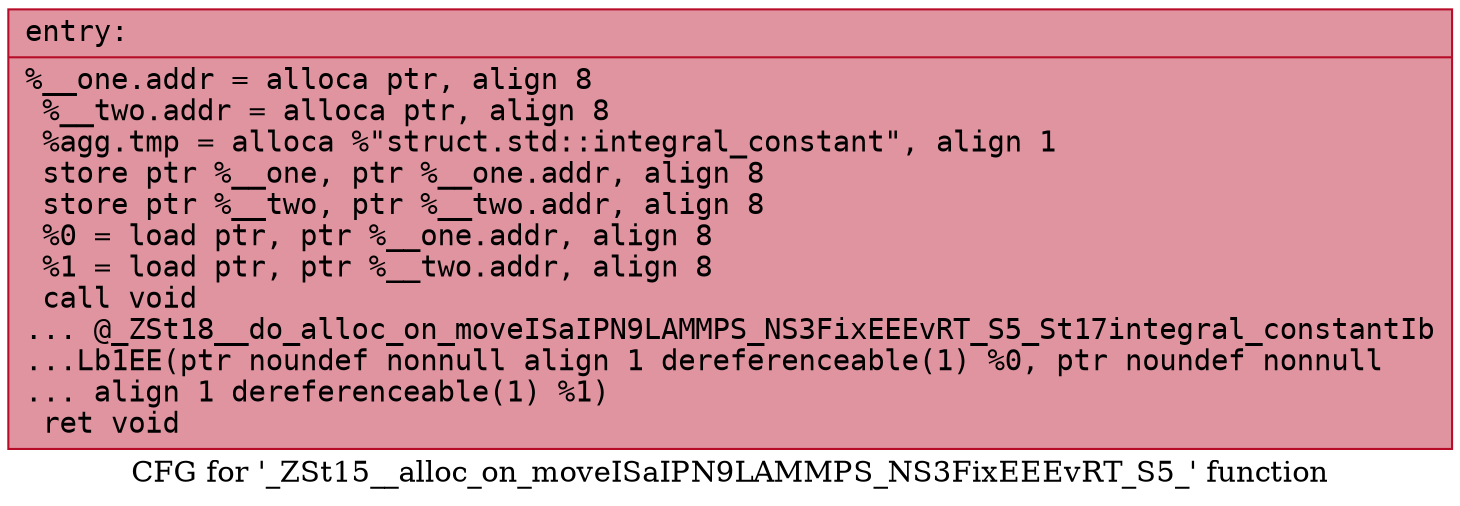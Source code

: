 digraph "CFG for '_ZSt15__alloc_on_moveISaIPN9LAMMPS_NS3FixEEEvRT_S5_' function" {
	label="CFG for '_ZSt15__alloc_on_moveISaIPN9LAMMPS_NS3FixEEEvRT_S5_' function";

	Node0x561f16532760 [shape=record,color="#b70d28ff", style=filled, fillcolor="#b70d2870" fontname="Courier",label="{entry:\l|  %__one.addr = alloca ptr, align 8\l  %__two.addr = alloca ptr, align 8\l  %agg.tmp = alloca %\"struct.std::integral_constant\", align 1\l  store ptr %__one, ptr %__one.addr, align 8\l  store ptr %__two, ptr %__two.addr, align 8\l  %0 = load ptr, ptr %__one.addr, align 8\l  %1 = load ptr, ptr %__two.addr, align 8\l  call void\l... @_ZSt18__do_alloc_on_moveISaIPN9LAMMPS_NS3FixEEEvRT_S5_St17integral_constantIb\l...Lb1EE(ptr noundef nonnull align 1 dereferenceable(1) %0, ptr noundef nonnull\l... align 1 dereferenceable(1) %1)\l  ret void\l}"];
}
